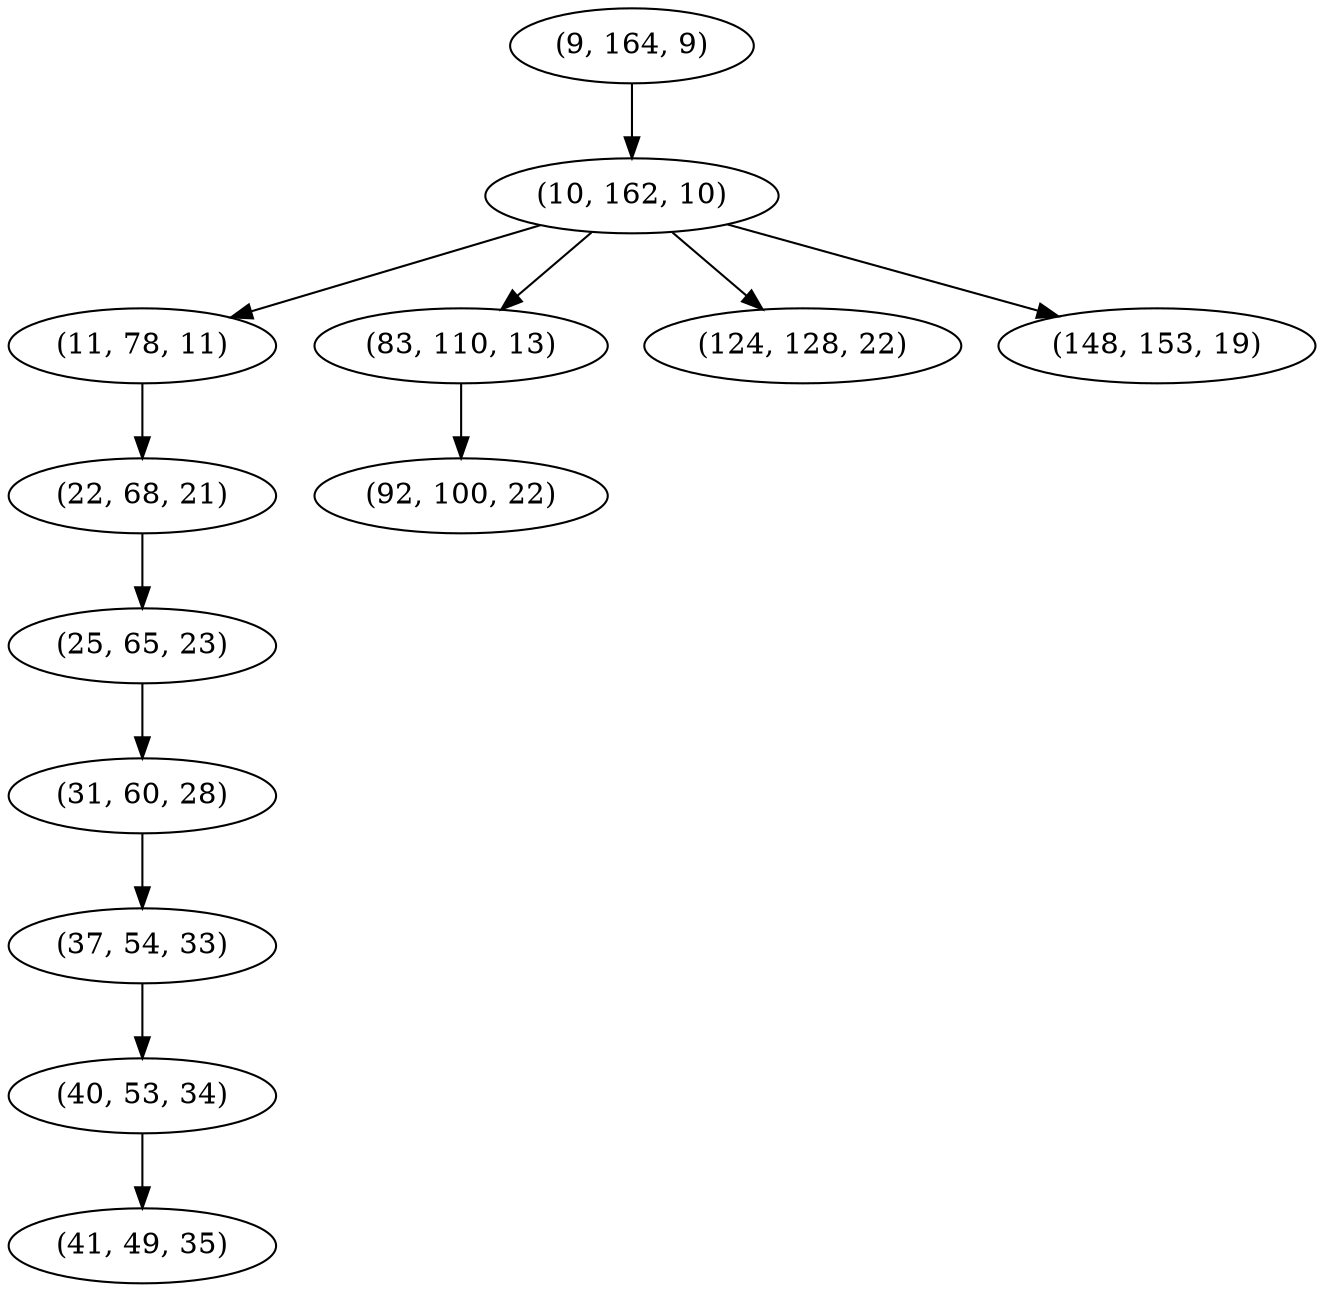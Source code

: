 digraph tree {
    "(9, 164, 9)";
    "(10, 162, 10)";
    "(11, 78, 11)";
    "(22, 68, 21)";
    "(25, 65, 23)";
    "(31, 60, 28)";
    "(37, 54, 33)";
    "(40, 53, 34)";
    "(41, 49, 35)";
    "(83, 110, 13)";
    "(92, 100, 22)";
    "(124, 128, 22)";
    "(148, 153, 19)";
    "(9, 164, 9)" -> "(10, 162, 10)";
    "(10, 162, 10)" -> "(11, 78, 11)";
    "(10, 162, 10)" -> "(83, 110, 13)";
    "(10, 162, 10)" -> "(124, 128, 22)";
    "(10, 162, 10)" -> "(148, 153, 19)";
    "(11, 78, 11)" -> "(22, 68, 21)";
    "(22, 68, 21)" -> "(25, 65, 23)";
    "(25, 65, 23)" -> "(31, 60, 28)";
    "(31, 60, 28)" -> "(37, 54, 33)";
    "(37, 54, 33)" -> "(40, 53, 34)";
    "(40, 53, 34)" -> "(41, 49, 35)";
    "(83, 110, 13)" -> "(92, 100, 22)";
}
